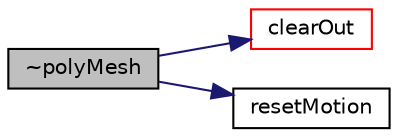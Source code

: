digraph "~polyMesh"
{
  bgcolor="transparent";
  edge [fontname="Helvetica",fontsize="10",labelfontname="Helvetica",labelfontsize="10"];
  node [fontname="Helvetica",fontsize="10",shape=record];
  rankdir="LR";
  Node1 [label="~polyMesh",height=0.2,width=0.4,color="black", fillcolor="grey75", style="filled", fontcolor="black"];
  Node1 -> Node2 [color="midnightblue",fontsize="10",style="solid",fontname="Helvetica"];
  Node2 [label="clearOut",height=0.2,width=0.4,color="red",URL="$a01961.html#af320697688df08f1438d37a86bcaf25d",tooltip="Clear all geometry and addressing unnecessary for CFD. "];
  Node1 -> Node3 [color="midnightblue",fontsize="10",style="solid",fontname="Helvetica"];
  Node3 [label="resetMotion",height=0.2,width=0.4,color="black",URL="$a01961.html#a1a1f29f9039b5987cc6e8109f5827c1c",tooltip="Reset motion. "];
}

